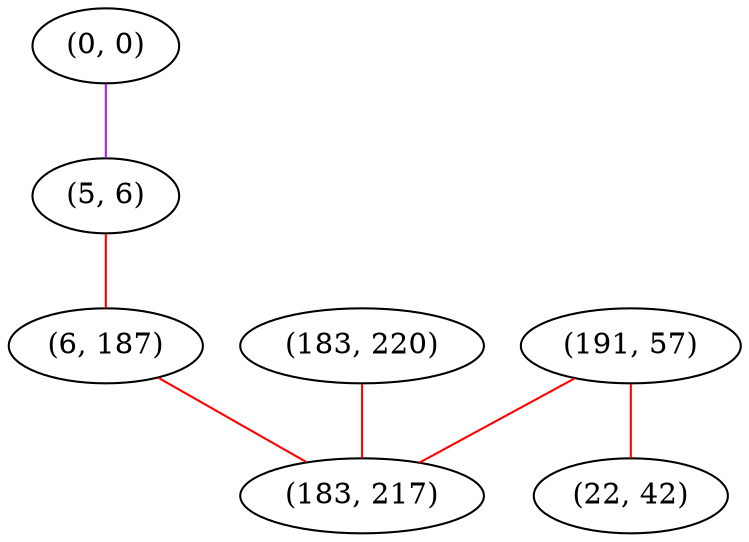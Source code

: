 graph "" {
"(0, 0)";
"(5, 6)";
"(183, 220)";
"(191, 57)";
"(6, 187)";
"(22, 42)";
"(183, 217)";
"(0, 0)" -- "(5, 6)"  [color=purple, key=0, weight=4];
"(5, 6)" -- "(6, 187)"  [color=red, key=0, weight=1];
"(183, 220)" -- "(183, 217)"  [color=red, key=0, weight=1];
"(191, 57)" -- "(22, 42)"  [color=red, key=0, weight=1];
"(191, 57)" -- "(183, 217)"  [color=red, key=0, weight=1];
"(6, 187)" -- "(183, 217)"  [color=red, key=0, weight=1];
}
